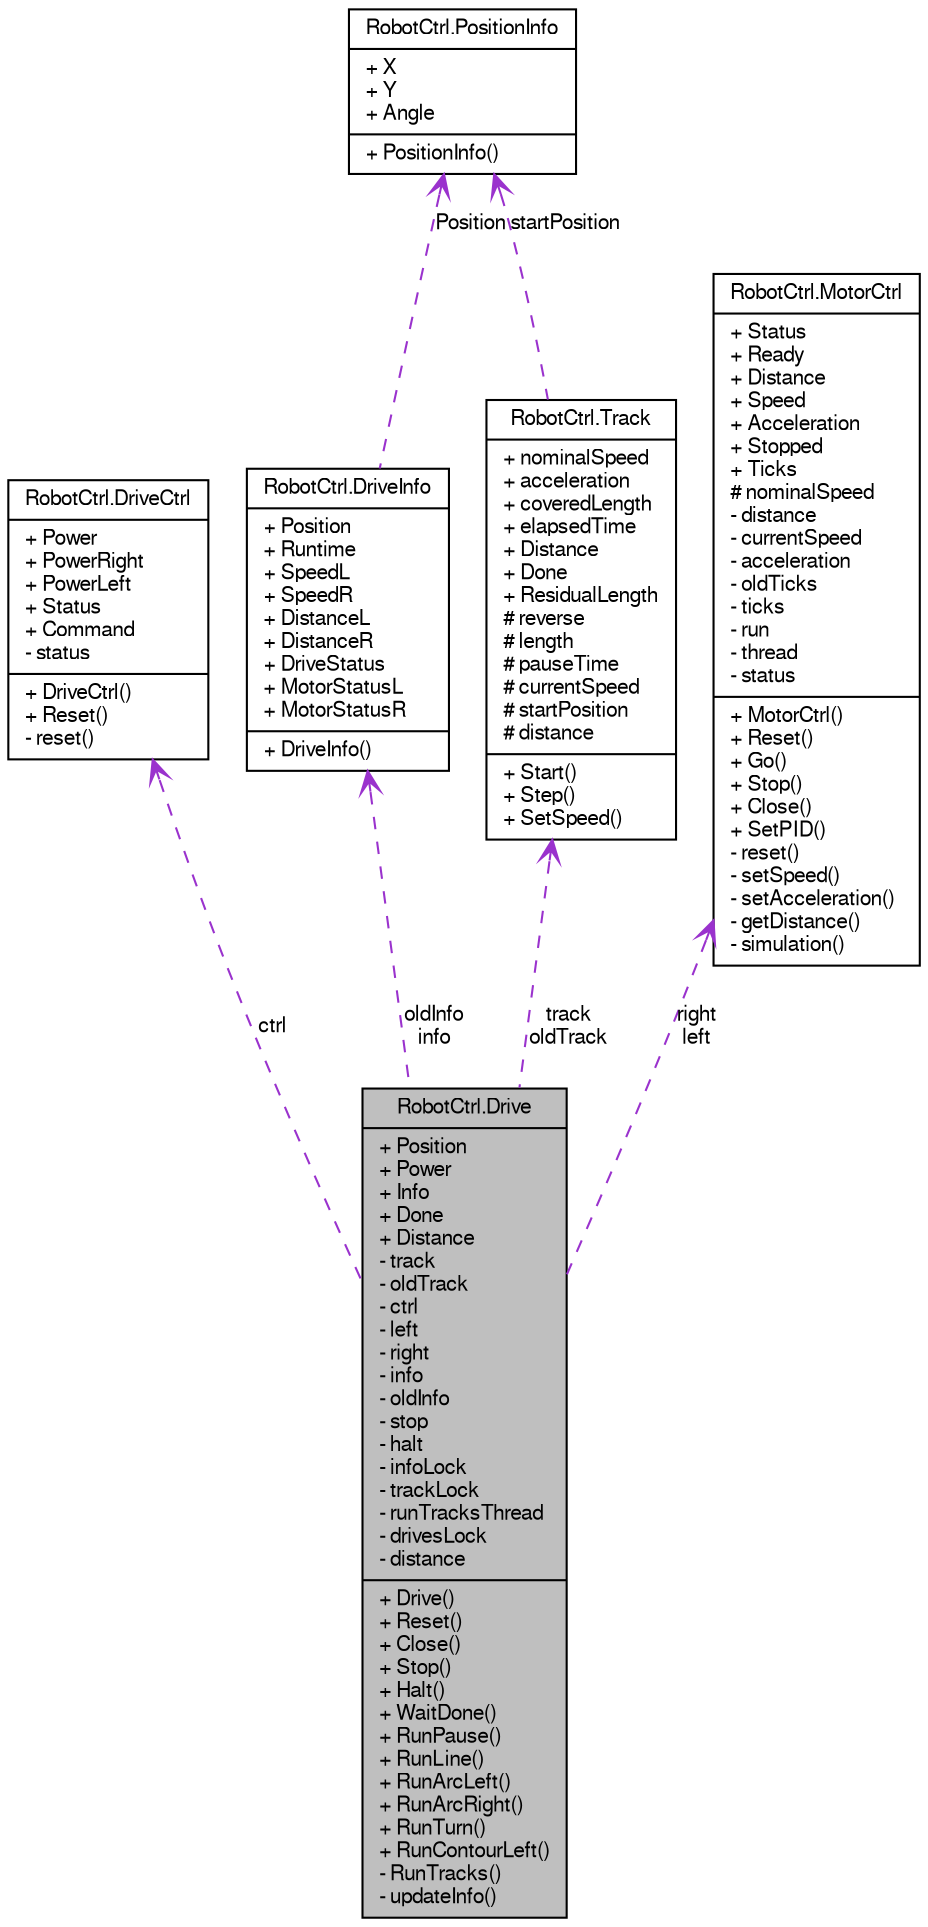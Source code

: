 digraph G
{
  edge [fontname="FreeSans",fontsize="10",labelfontname="FreeSans",labelfontsize="10"];
  node [fontname="FreeSans",fontsize="10",shape=record];
  Node1 [label="{RobotCtrl.Drive\n|+ Position\l+ Power\l+ Info\l+ Done\l+ Distance\l- track\l- oldTrack\l- ctrl\l- left\l- right\l- info\l- oldInfo\l- stop\l- halt\l- infoLock\l- trackLock\l- runTracksThread\l- drivesLock\l- distance\l|+ Drive()\l+ Reset()\l+ Close()\l+ Stop()\l+ Halt()\l+ WaitDone()\l+ RunPause()\l+ RunLine()\l+ RunArcLeft()\l+ RunArcRight()\l+ RunTurn()\l+ RunContourLeft()\l- RunTracks()\l- updateInfo()\l}",height=0.2,width=0.4,color="black", fillcolor="grey75", style="filled" fontcolor="black"];
  Node2 -> Node1 [dir=back,color="darkorchid3",fontsize="10",style="dashed",label="ctrl",arrowtail="open"];
  Node2 [label="{RobotCtrl.DriveCtrl\n|+ Power\l+ PowerRight\l+ PowerLeft\l+ Status\l+ Command\l- status\l|+ DriveCtrl()\l+ Reset()\l- reset()\l}",height=0.2,width=0.4,color="black", fillcolor="white", style="filled",URL="$class_robot_ctrl_1_1_drive_ctrl.html",tooltip="DriveCtrl, Kommunikation mit der Hardware des Roboters."];
  Node3 -> Node1 [dir=back,color="darkorchid3",fontsize="10",style="dashed",label="oldInfo\ninfo",arrowtail="open"];
  Node3 [label="{RobotCtrl.DriveInfo\n|+ Position\l+ Runtime\l+ SpeedL\l+ SpeedR\l+ DistanceL\l+ DistanceR\l+ DriveStatus\l+ MotorStatusL\l+ MotorStatusR\l|+ DriveInfo()\l}",height=0.2,width=0.4,color="black", fillcolor="white", style="filled",URL="$struct_robot_ctrl_1_1_drive_info.html",tooltip="Struct, der die Informationen zu einem Drive h&auml;lt."];
  Node4 -> Node3 [dir=back,color="darkorchid3",fontsize="10",style="dashed",label="Position",arrowtail="open"];
  Node4 [label="{RobotCtrl.PositionInfo\n|+ X\l+ Y\l+ Angle\l|+ PositionInfo()\l}",height=0.2,width=0.4,color="black", fillcolor="white", style="filled",URL="$struct_robot_ctrl_1_1_position_info.html",tooltip="Sturct PositionInfo enth&auml;lt Koordinaten."];
  Node5 -> Node1 [dir=back,color="darkorchid3",fontsize="10",style="dashed",label="track\noldTrack",arrowtail="open"];
  Node5 [label="{RobotCtrl.Track\n|+ nominalSpeed\l+ acceleration\l+ coveredLength\l+ elapsedTime\l+ Distance\l+ Done\l+ ResidualLength\l# reverse\l# length\l# pauseTime\l# currentSpeed\l# startPosition\l# distance\l|+ Start()\l+ Step()\l+ SetSpeed()\l}",height=0.2,width=0.4,color="black", fillcolor="white", style="filled",URL="$class_robot_ctrl_1_1_track.html",tooltip="Klasse Track, dient als Basis f&uuml;r eine Strecke."];
  Node4 -> Node5 [dir=back,color="darkorchid3",fontsize="10",style="dashed",label="startPosition",arrowtail="open"];
  Node6 -> Node1 [dir=back,color="darkorchid3",fontsize="10",style="dashed",label="right\nleft",arrowtail="open"];
  Node6 [label="{RobotCtrl.MotorCtrl\n|+ Status\l+ Ready\l+ Distance\l+ Speed\l+ Acceleration\l+ Stopped\l+ Ticks\l# nominalSpeed\l- distance\l- currentSpeed\l- acceleration\l- oldTicks\l- ticks\l- run\l- thread\l- status\l|+ MotorCtrl()\l+ Reset()\l+ Go()\l+ Stop()\l+ Close()\l+ SetPID()\l- reset()\l- setSpeed()\l- setAcceleration()\l- getDistance()\l- simulation()\l}",height=0.2,width=0.4,color="black", fillcolor="white", style="filled",URL="$class_robot_ctrl_1_1_motor_ctrl.html",tooltip="MotorCtrl spricht die Motoren des Robot an."];
}
